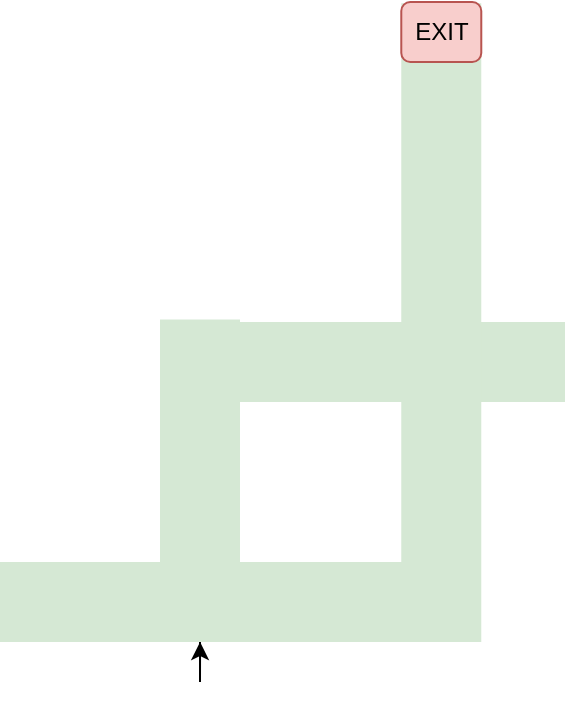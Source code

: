 <mxfile version="25.0.3">
  <diagram name="第 1 页" id="DHGKLkrySonnZHAtDqFE">
    <mxGraphModel dx="1000" dy="1716" grid="1" gridSize="10" guides="1" tooltips="1" connect="1" arrows="1" fold="1" page="1" pageScale="1" pageWidth="827" pageHeight="1169" math="0" shadow="0">
      <root>
        <mxCell id="0" />
        <mxCell id="1" parent="0" />
        <mxCell id="M8roDwwQgaFX-atadGX4-1" value="" style="rounded=0;whiteSpace=wrap;html=1;fillColor=#d5e8d4;strokeColor=none;" vertex="1" parent="1">
          <mxGeometry x="80" y="160" width="240" height="40" as="geometry" />
        </mxCell>
        <mxCell id="M8roDwwQgaFX-atadGX4-2" value="" style="rounded=0;whiteSpace=wrap;html=1;fillColor=#d5e8d4;strokeColor=none;rotation=-90;" vertex="1" parent="1">
          <mxGeometry x="99.38" y="99.38" width="161.25" height="40" as="geometry" />
        </mxCell>
        <mxCell id="M8roDwwQgaFX-atadGX4-3" style="edgeStyle=orthogonalEdgeStyle;rounded=0;orthogonalLoop=1;jettySize=auto;html=1;exitX=0;exitY=0.5;exitDx=0;exitDy=0;" edge="1" parent="1" source="M8roDwwQgaFX-atadGX4-2" target="M8roDwwQgaFX-atadGX4-2">
          <mxGeometry relative="1" as="geometry" />
        </mxCell>
        <mxCell id="M8roDwwQgaFX-atadGX4-5" value="" style="rounded=0;whiteSpace=wrap;html=1;fillColor=#d5e8d4;strokeColor=none;rotation=-180;" vertex="1" parent="1">
          <mxGeometry x="160" y="40" width="202.5" height="40" as="geometry" />
        </mxCell>
        <mxCell id="M8roDwwQgaFX-atadGX4-8" value="" style="rounded=0;whiteSpace=wrap;html=1;fillColor=#d5e8d4;strokeColor=none;rotation=-90;" vertex="1" parent="1">
          <mxGeometry x="140.95" y="20.32" width="319.37" height="40" as="geometry" />
        </mxCell>
        <mxCell id="M8roDwwQgaFX-atadGX4-9" value="EXIT" style="rounded=1;whiteSpace=wrap;html=1;fillColor=#f8cecc;strokeColor=#b85450;" vertex="1" parent="1">
          <mxGeometry x="280.64" y="-120" width="40" height="30" as="geometry" />
        </mxCell>
      </root>
    </mxGraphModel>
  </diagram>
</mxfile>
